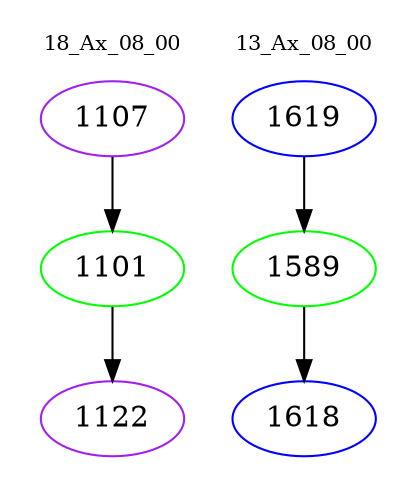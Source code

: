digraph{
subgraph cluster_0 {
color = white
label = "18_Ax_08_00";
fontsize=10;
T0_1107 [label="1107", color="purple"]
T0_1107 -> T0_1101 [color="black"]
T0_1101 [label="1101", color="green"]
T0_1101 -> T0_1122 [color="black"]
T0_1122 [label="1122", color="purple"]
}
subgraph cluster_1 {
color = white
label = "13_Ax_08_00";
fontsize=10;
T1_1619 [label="1619", color="blue"]
T1_1619 -> T1_1589 [color="black"]
T1_1589 [label="1589", color="green"]
T1_1589 -> T1_1618 [color="black"]
T1_1618 [label="1618", color="blue"]
}
}
